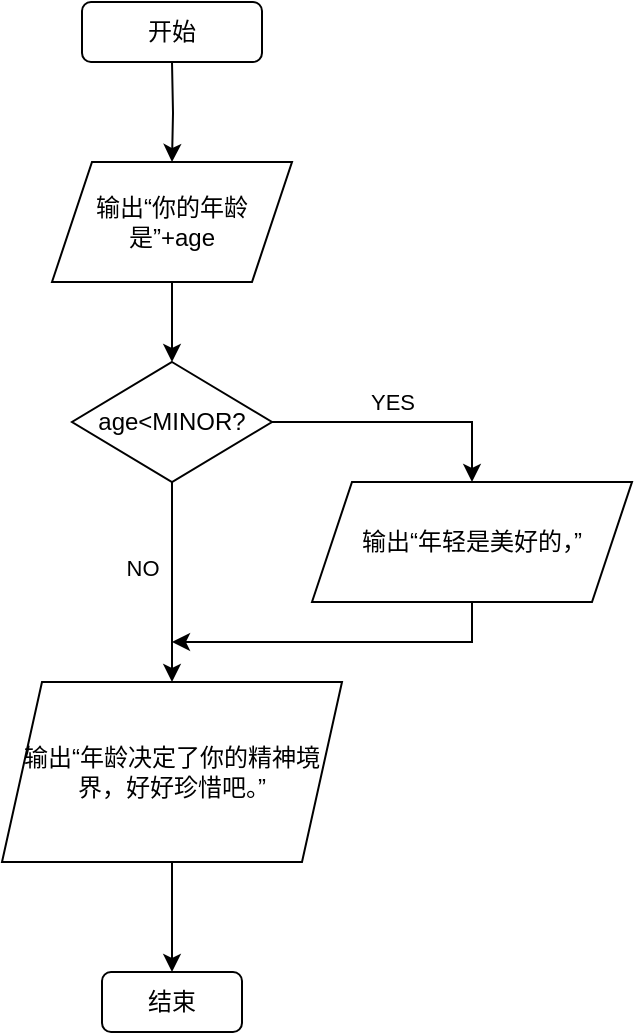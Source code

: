 <mxfile version="22.1.11" type="device">
  <diagram id="C5RBs43oDa-KdzZeNtuy" name="Page-1">
    <mxGraphModel dx="780" dy="504" grid="1" gridSize="10" guides="1" tooltips="1" connect="1" arrows="1" fold="1" page="1" pageScale="1" pageWidth="827" pageHeight="1169" math="0" shadow="0">
      <root>
        <mxCell id="WIyWlLk6GJQsqaUBKTNV-0" />
        <mxCell id="WIyWlLk6GJQsqaUBKTNV-1" parent="WIyWlLk6GJQsqaUBKTNV-0" />
        <mxCell id="i4a9FqG0ybNxiutWN6Q0-2" style="edgeStyle=orthogonalEdgeStyle;rounded=0;orthogonalLoop=1;jettySize=auto;html=1;exitX=0.5;exitY=1;exitDx=0;exitDy=0;" parent="WIyWlLk6GJQsqaUBKTNV-1" target="i4a9FqG0ybNxiutWN6Q0-1" edge="1">
          <mxGeometry relative="1" as="geometry">
            <mxPoint x="360" y="130" as="sourcePoint" />
          </mxGeometry>
        </mxCell>
        <mxCell id="i4a9FqG0ybNxiutWN6Q0-4" style="edgeStyle=orthogonalEdgeStyle;rounded=0;orthogonalLoop=1;jettySize=auto;html=1;exitX=0.5;exitY=1;exitDx=0;exitDy=0;entryX=0.5;entryY=0;entryDx=0;entryDy=0;" parent="WIyWlLk6GJQsqaUBKTNV-1" source="i4a9FqG0ybNxiutWN6Q0-1" target="i4a9FqG0ybNxiutWN6Q0-3" edge="1">
          <mxGeometry relative="1" as="geometry" />
        </mxCell>
        <mxCell id="i4a9FqG0ybNxiutWN6Q0-1" value="输出“你的年龄是”+age" style="shape=parallelogram;perimeter=parallelogramPerimeter;whiteSpace=wrap;html=1;fixedSize=1;fillColor=none;" parent="WIyWlLk6GJQsqaUBKTNV-1" vertex="1">
          <mxGeometry x="300" y="180" width="120" height="60" as="geometry" />
        </mxCell>
        <mxCell id="i4a9FqG0ybNxiutWN6Q0-6" value="YES" style="edgeStyle=orthogonalEdgeStyle;rounded=0;orthogonalLoop=1;jettySize=auto;html=1;exitX=1;exitY=0.5;exitDx=0;exitDy=0;entryX=0.5;entryY=0;entryDx=0;entryDy=0;labelBackgroundColor=none;" parent="WIyWlLk6GJQsqaUBKTNV-1" source="i4a9FqG0ybNxiutWN6Q0-3" target="i4a9FqG0ybNxiutWN6Q0-5" edge="1">
          <mxGeometry x="-0.077" y="10" relative="1" as="geometry">
            <mxPoint as="offset" />
          </mxGeometry>
        </mxCell>
        <mxCell id="i4a9FqG0ybNxiutWN6Q0-8" style="edgeStyle=orthogonalEdgeStyle;rounded=0;orthogonalLoop=1;jettySize=auto;html=1;exitX=0.5;exitY=1;exitDx=0;exitDy=0;entryX=0.5;entryY=0;entryDx=0;entryDy=0;labelBackgroundColor=none;" parent="WIyWlLk6GJQsqaUBKTNV-1" source="i4a9FqG0ybNxiutWN6Q0-3" target="i4a9FqG0ybNxiutWN6Q0-7" edge="1">
          <mxGeometry relative="1" as="geometry" />
        </mxCell>
        <mxCell id="i4a9FqG0ybNxiutWN6Q0-13" value="NO" style="edgeLabel;html=1;align=center;verticalAlign=middle;resizable=0;points=[];labelBackgroundColor=none;" parent="i4a9FqG0ybNxiutWN6Q0-8" vertex="1" connectable="0">
          <mxGeometry x="-0.06" y="2" relative="1" as="geometry">
            <mxPoint x="-17" y="-4" as="offset" />
          </mxGeometry>
        </mxCell>
        <mxCell id="i4a9FqG0ybNxiutWN6Q0-3" value="age&amp;lt;MINOR?" style="rhombus;whiteSpace=wrap;html=1;fillColor=none;" parent="WIyWlLk6GJQsqaUBKTNV-1" vertex="1">
          <mxGeometry x="310" y="280" width="100" height="60" as="geometry" />
        </mxCell>
        <mxCell id="i4a9FqG0ybNxiutWN6Q0-9" style="edgeStyle=orthogonalEdgeStyle;rounded=0;orthogonalLoop=1;jettySize=auto;html=1;exitX=0.5;exitY=1;exitDx=0;exitDy=0;" parent="WIyWlLk6GJQsqaUBKTNV-1" source="i4a9FqG0ybNxiutWN6Q0-5" edge="1">
          <mxGeometry relative="1" as="geometry">
            <mxPoint x="360" y="420" as="targetPoint" />
            <Array as="points">
              <mxPoint x="510" y="420" />
            </Array>
          </mxGeometry>
        </mxCell>
        <mxCell id="i4a9FqG0ybNxiutWN6Q0-5" value="输出“年轻是美好的，”" style="shape=parallelogram;perimeter=parallelogramPerimeter;whiteSpace=wrap;html=1;fixedSize=1;fillColor=none;" parent="WIyWlLk6GJQsqaUBKTNV-1" vertex="1">
          <mxGeometry x="430" y="340" width="160" height="60" as="geometry" />
        </mxCell>
        <mxCell id="i4a9FqG0ybNxiutWN6Q0-12" style="edgeStyle=orthogonalEdgeStyle;rounded=0;orthogonalLoop=1;jettySize=auto;html=1;exitX=0.5;exitY=1;exitDx=0;exitDy=0;entryX=0.5;entryY=0;entryDx=0;entryDy=0;" parent="WIyWlLk6GJQsqaUBKTNV-1" source="i4a9FqG0ybNxiutWN6Q0-7" target="i4a9FqG0ybNxiutWN6Q0-11" edge="1">
          <mxGeometry relative="1" as="geometry" />
        </mxCell>
        <mxCell id="i4a9FqG0ybNxiutWN6Q0-7" value="输出“年龄决定了你的精神境界，好好珍惜吧。”" style="shape=parallelogram;perimeter=parallelogramPerimeter;whiteSpace=wrap;html=1;fixedSize=1;size=20;fillColor=none;" parent="WIyWlLk6GJQsqaUBKTNV-1" vertex="1">
          <mxGeometry x="275" y="440" width="170" height="90" as="geometry" />
        </mxCell>
        <mxCell id="i4a9FqG0ybNxiutWN6Q0-10" value="开始" style="rounded=1;whiteSpace=wrap;html=1;fillColor=none;" parent="WIyWlLk6GJQsqaUBKTNV-1" vertex="1">
          <mxGeometry x="315" y="100" width="90" height="30" as="geometry" />
        </mxCell>
        <mxCell id="i4a9FqG0ybNxiutWN6Q0-11" value="结束" style="rounded=1;whiteSpace=wrap;html=1;fillColor=none;" parent="WIyWlLk6GJQsqaUBKTNV-1" vertex="1">
          <mxGeometry x="325" y="585" width="70" height="30" as="geometry" />
        </mxCell>
      </root>
    </mxGraphModel>
  </diagram>
</mxfile>
